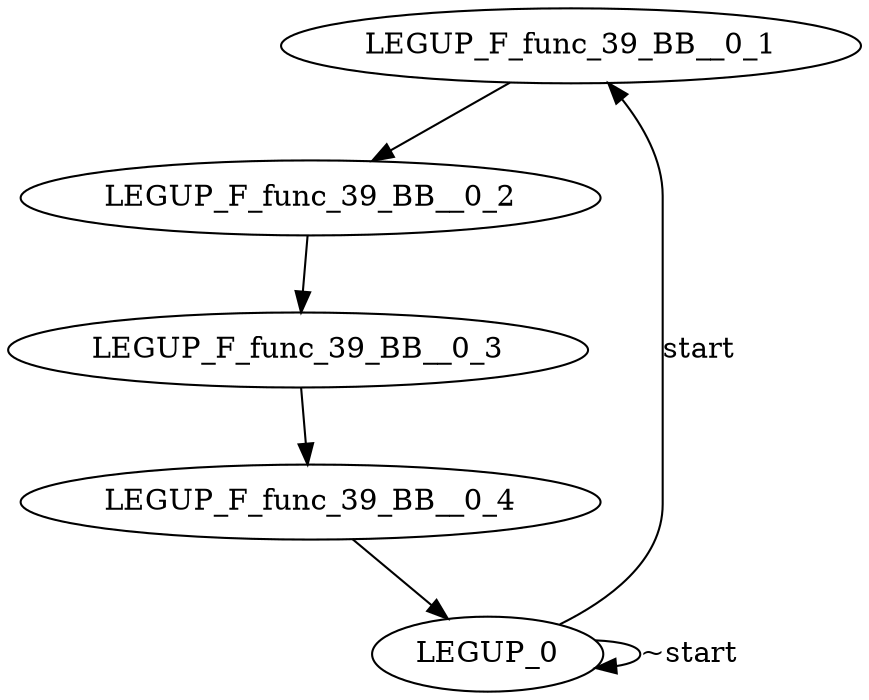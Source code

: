 digraph {
Node0x33ad4e0[label="LEGUP_F_func_39_BB__0_1"];
Node0x33677b0[label="LEGUP_0"];
Node0x33677b0 -> Node0x33ad4e0[label="start"];
Node0x33677b0 -> Node0x33677b0[label="~start"];
Node0x3396b40[label="LEGUP_F_func_39_BB__0_2"];
Node0x33ad4e0 -> Node0x3396b40;
Node0x33a4820[label="LEGUP_F_func_39_BB__0_3"];
Node0x3396b40 -> Node0x33a4820;
Node0x3366e00[label="LEGUP_F_func_39_BB__0_4"];
Node0x33a4820 -> Node0x3366e00;
Node0x3366e00 -> Node0x33677b0;
}
